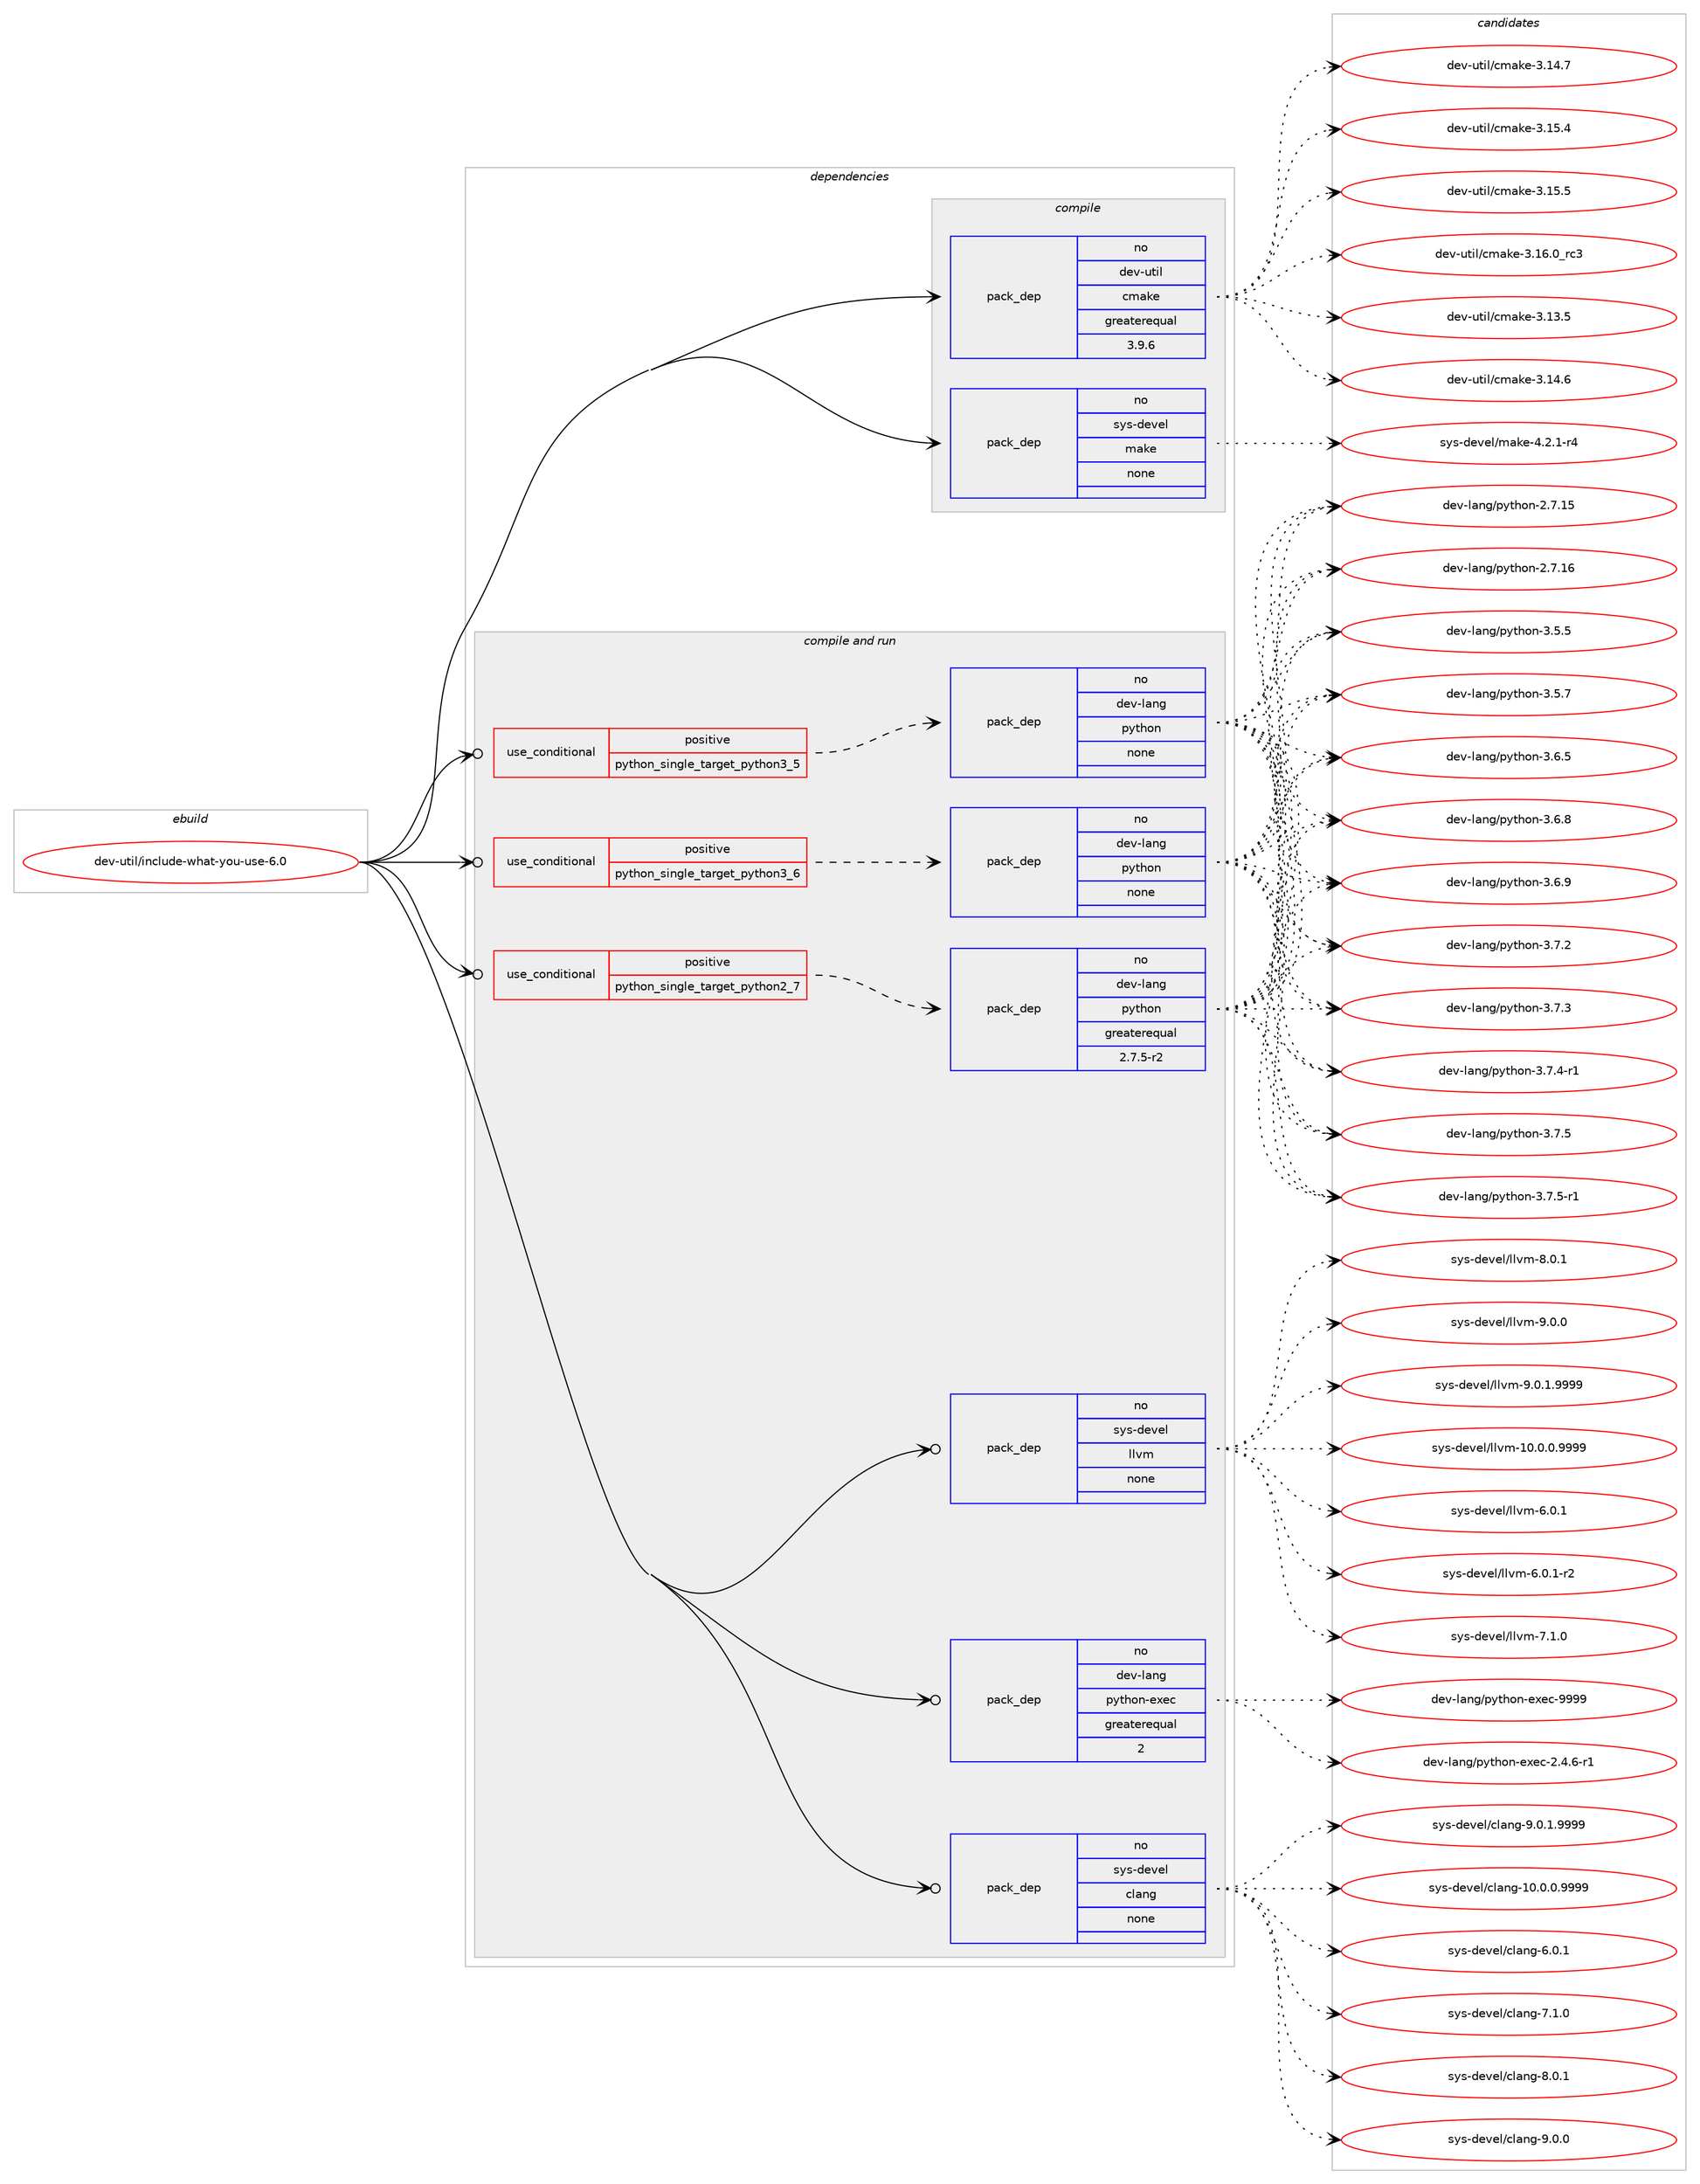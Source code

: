 digraph prolog {

# *************
# Graph options
# *************

newrank=true;
concentrate=true;
compound=true;
graph [rankdir=LR,fontname=Helvetica,fontsize=10,ranksep=1.5];#, ranksep=2.5, nodesep=0.2];
edge  [arrowhead=vee];
node  [fontname=Helvetica,fontsize=10];

# **********
# The ebuild
# **********

subgraph cluster_leftcol {
color=gray;
rank=same;
label=<<i>ebuild</i>>;
id [label="dev-util/include-what-you-use-6.0", color=red, width=4, href="../dev-util/include-what-you-use-6.0.svg"];
}

# ****************
# The dependencies
# ****************

subgraph cluster_midcol {
color=gray;
label=<<i>dependencies</i>>;
subgraph cluster_compile {
fillcolor="#eeeeee";
style=filled;
label=<<i>compile</i>>;
subgraph pack534814 {
dependency729812 [label=<<TABLE BORDER="0" CELLBORDER="1" CELLSPACING="0" CELLPADDING="4" WIDTH="220"><TR><TD ROWSPAN="6" CELLPADDING="30">pack_dep</TD></TR><TR><TD WIDTH="110">no</TD></TR><TR><TD>dev-util</TD></TR><TR><TD>cmake</TD></TR><TR><TD>greaterequal</TD></TR><TR><TD>3.9.6</TD></TR></TABLE>>, shape=none, color=blue];
}
id:e -> dependency729812:w [weight=20,style="solid",arrowhead="vee"];
subgraph pack534815 {
dependency729813 [label=<<TABLE BORDER="0" CELLBORDER="1" CELLSPACING="0" CELLPADDING="4" WIDTH="220"><TR><TD ROWSPAN="6" CELLPADDING="30">pack_dep</TD></TR><TR><TD WIDTH="110">no</TD></TR><TR><TD>sys-devel</TD></TR><TR><TD>make</TD></TR><TR><TD>none</TD></TR><TR><TD></TD></TR></TABLE>>, shape=none, color=blue];
}
id:e -> dependency729813:w [weight=20,style="solid",arrowhead="vee"];
}
subgraph cluster_compileandrun {
fillcolor="#eeeeee";
style=filled;
label=<<i>compile and run</i>>;
subgraph cond182850 {
dependency729814 [label=<<TABLE BORDER="0" CELLBORDER="1" CELLSPACING="0" CELLPADDING="4"><TR><TD ROWSPAN="3" CELLPADDING="10">use_conditional</TD></TR><TR><TD>positive</TD></TR><TR><TD>python_single_target_python2_7</TD></TR></TABLE>>, shape=none, color=red];
subgraph pack534816 {
dependency729815 [label=<<TABLE BORDER="0" CELLBORDER="1" CELLSPACING="0" CELLPADDING="4" WIDTH="220"><TR><TD ROWSPAN="6" CELLPADDING="30">pack_dep</TD></TR><TR><TD WIDTH="110">no</TD></TR><TR><TD>dev-lang</TD></TR><TR><TD>python</TD></TR><TR><TD>greaterequal</TD></TR><TR><TD>2.7.5-r2</TD></TR></TABLE>>, shape=none, color=blue];
}
dependency729814:e -> dependency729815:w [weight=20,style="dashed",arrowhead="vee"];
}
id:e -> dependency729814:w [weight=20,style="solid",arrowhead="odotvee"];
subgraph cond182851 {
dependency729816 [label=<<TABLE BORDER="0" CELLBORDER="1" CELLSPACING="0" CELLPADDING="4"><TR><TD ROWSPAN="3" CELLPADDING="10">use_conditional</TD></TR><TR><TD>positive</TD></TR><TR><TD>python_single_target_python3_5</TD></TR></TABLE>>, shape=none, color=red];
subgraph pack534817 {
dependency729817 [label=<<TABLE BORDER="0" CELLBORDER="1" CELLSPACING="0" CELLPADDING="4" WIDTH="220"><TR><TD ROWSPAN="6" CELLPADDING="30">pack_dep</TD></TR><TR><TD WIDTH="110">no</TD></TR><TR><TD>dev-lang</TD></TR><TR><TD>python</TD></TR><TR><TD>none</TD></TR><TR><TD></TD></TR></TABLE>>, shape=none, color=blue];
}
dependency729816:e -> dependency729817:w [weight=20,style="dashed",arrowhead="vee"];
}
id:e -> dependency729816:w [weight=20,style="solid",arrowhead="odotvee"];
subgraph cond182852 {
dependency729818 [label=<<TABLE BORDER="0" CELLBORDER="1" CELLSPACING="0" CELLPADDING="4"><TR><TD ROWSPAN="3" CELLPADDING="10">use_conditional</TD></TR><TR><TD>positive</TD></TR><TR><TD>python_single_target_python3_6</TD></TR></TABLE>>, shape=none, color=red];
subgraph pack534818 {
dependency729819 [label=<<TABLE BORDER="0" CELLBORDER="1" CELLSPACING="0" CELLPADDING="4" WIDTH="220"><TR><TD ROWSPAN="6" CELLPADDING="30">pack_dep</TD></TR><TR><TD WIDTH="110">no</TD></TR><TR><TD>dev-lang</TD></TR><TR><TD>python</TD></TR><TR><TD>none</TD></TR><TR><TD></TD></TR></TABLE>>, shape=none, color=blue];
}
dependency729818:e -> dependency729819:w [weight=20,style="dashed",arrowhead="vee"];
}
id:e -> dependency729818:w [weight=20,style="solid",arrowhead="odotvee"];
subgraph pack534819 {
dependency729820 [label=<<TABLE BORDER="0" CELLBORDER="1" CELLSPACING="0" CELLPADDING="4" WIDTH="220"><TR><TD ROWSPAN="6" CELLPADDING="30">pack_dep</TD></TR><TR><TD WIDTH="110">no</TD></TR><TR><TD>dev-lang</TD></TR><TR><TD>python-exec</TD></TR><TR><TD>greaterequal</TD></TR><TR><TD>2</TD></TR></TABLE>>, shape=none, color=blue];
}
id:e -> dependency729820:w [weight=20,style="solid",arrowhead="odotvee"];
subgraph pack534820 {
dependency729821 [label=<<TABLE BORDER="0" CELLBORDER="1" CELLSPACING="0" CELLPADDING="4" WIDTH="220"><TR><TD ROWSPAN="6" CELLPADDING="30">pack_dep</TD></TR><TR><TD WIDTH="110">no</TD></TR><TR><TD>sys-devel</TD></TR><TR><TD>clang</TD></TR><TR><TD>none</TD></TR><TR><TD></TD></TR></TABLE>>, shape=none, color=blue];
}
id:e -> dependency729821:w [weight=20,style="solid",arrowhead="odotvee"];
subgraph pack534821 {
dependency729822 [label=<<TABLE BORDER="0" CELLBORDER="1" CELLSPACING="0" CELLPADDING="4" WIDTH="220"><TR><TD ROWSPAN="6" CELLPADDING="30">pack_dep</TD></TR><TR><TD WIDTH="110">no</TD></TR><TR><TD>sys-devel</TD></TR><TR><TD>llvm</TD></TR><TR><TD>none</TD></TR><TR><TD></TD></TR></TABLE>>, shape=none, color=blue];
}
id:e -> dependency729822:w [weight=20,style="solid",arrowhead="odotvee"];
}
subgraph cluster_run {
fillcolor="#eeeeee";
style=filled;
label=<<i>run</i>>;
}
}

# **************
# The candidates
# **************

subgraph cluster_choices {
rank=same;
color=gray;
label=<<i>candidates</i>>;

subgraph choice534814 {
color=black;
nodesep=1;
choice1001011184511711610510847991099710710145514649514653 [label="dev-util/cmake-3.13.5", color=red, width=4,href="../dev-util/cmake-3.13.5.svg"];
choice1001011184511711610510847991099710710145514649524654 [label="dev-util/cmake-3.14.6", color=red, width=4,href="../dev-util/cmake-3.14.6.svg"];
choice1001011184511711610510847991099710710145514649524655 [label="dev-util/cmake-3.14.7", color=red, width=4,href="../dev-util/cmake-3.14.7.svg"];
choice1001011184511711610510847991099710710145514649534652 [label="dev-util/cmake-3.15.4", color=red, width=4,href="../dev-util/cmake-3.15.4.svg"];
choice1001011184511711610510847991099710710145514649534653 [label="dev-util/cmake-3.15.5", color=red, width=4,href="../dev-util/cmake-3.15.5.svg"];
choice1001011184511711610510847991099710710145514649544648951149951 [label="dev-util/cmake-3.16.0_rc3", color=red, width=4,href="../dev-util/cmake-3.16.0_rc3.svg"];
dependency729812:e -> choice1001011184511711610510847991099710710145514649514653:w [style=dotted,weight="100"];
dependency729812:e -> choice1001011184511711610510847991099710710145514649524654:w [style=dotted,weight="100"];
dependency729812:e -> choice1001011184511711610510847991099710710145514649524655:w [style=dotted,weight="100"];
dependency729812:e -> choice1001011184511711610510847991099710710145514649534652:w [style=dotted,weight="100"];
dependency729812:e -> choice1001011184511711610510847991099710710145514649534653:w [style=dotted,weight="100"];
dependency729812:e -> choice1001011184511711610510847991099710710145514649544648951149951:w [style=dotted,weight="100"];
}
subgraph choice534815 {
color=black;
nodesep=1;
choice1151211154510010111810110847109971071014552465046494511452 [label="sys-devel/make-4.2.1-r4", color=red, width=4,href="../sys-devel/make-4.2.1-r4.svg"];
dependency729813:e -> choice1151211154510010111810110847109971071014552465046494511452:w [style=dotted,weight="100"];
}
subgraph choice534816 {
color=black;
nodesep=1;
choice10010111845108971101034711212111610411111045504655464953 [label="dev-lang/python-2.7.15", color=red, width=4,href="../dev-lang/python-2.7.15.svg"];
choice10010111845108971101034711212111610411111045504655464954 [label="dev-lang/python-2.7.16", color=red, width=4,href="../dev-lang/python-2.7.16.svg"];
choice100101118451089711010347112121116104111110455146534653 [label="dev-lang/python-3.5.5", color=red, width=4,href="../dev-lang/python-3.5.5.svg"];
choice100101118451089711010347112121116104111110455146534655 [label="dev-lang/python-3.5.7", color=red, width=4,href="../dev-lang/python-3.5.7.svg"];
choice100101118451089711010347112121116104111110455146544653 [label="dev-lang/python-3.6.5", color=red, width=4,href="../dev-lang/python-3.6.5.svg"];
choice100101118451089711010347112121116104111110455146544656 [label="dev-lang/python-3.6.8", color=red, width=4,href="../dev-lang/python-3.6.8.svg"];
choice100101118451089711010347112121116104111110455146544657 [label="dev-lang/python-3.6.9", color=red, width=4,href="../dev-lang/python-3.6.9.svg"];
choice100101118451089711010347112121116104111110455146554650 [label="dev-lang/python-3.7.2", color=red, width=4,href="../dev-lang/python-3.7.2.svg"];
choice100101118451089711010347112121116104111110455146554651 [label="dev-lang/python-3.7.3", color=red, width=4,href="../dev-lang/python-3.7.3.svg"];
choice1001011184510897110103471121211161041111104551465546524511449 [label="dev-lang/python-3.7.4-r1", color=red, width=4,href="../dev-lang/python-3.7.4-r1.svg"];
choice100101118451089711010347112121116104111110455146554653 [label="dev-lang/python-3.7.5", color=red, width=4,href="../dev-lang/python-3.7.5.svg"];
choice1001011184510897110103471121211161041111104551465546534511449 [label="dev-lang/python-3.7.5-r1", color=red, width=4,href="../dev-lang/python-3.7.5-r1.svg"];
dependency729815:e -> choice10010111845108971101034711212111610411111045504655464953:w [style=dotted,weight="100"];
dependency729815:e -> choice10010111845108971101034711212111610411111045504655464954:w [style=dotted,weight="100"];
dependency729815:e -> choice100101118451089711010347112121116104111110455146534653:w [style=dotted,weight="100"];
dependency729815:e -> choice100101118451089711010347112121116104111110455146534655:w [style=dotted,weight="100"];
dependency729815:e -> choice100101118451089711010347112121116104111110455146544653:w [style=dotted,weight="100"];
dependency729815:e -> choice100101118451089711010347112121116104111110455146544656:w [style=dotted,weight="100"];
dependency729815:e -> choice100101118451089711010347112121116104111110455146544657:w [style=dotted,weight="100"];
dependency729815:e -> choice100101118451089711010347112121116104111110455146554650:w [style=dotted,weight="100"];
dependency729815:e -> choice100101118451089711010347112121116104111110455146554651:w [style=dotted,weight="100"];
dependency729815:e -> choice1001011184510897110103471121211161041111104551465546524511449:w [style=dotted,weight="100"];
dependency729815:e -> choice100101118451089711010347112121116104111110455146554653:w [style=dotted,weight="100"];
dependency729815:e -> choice1001011184510897110103471121211161041111104551465546534511449:w [style=dotted,weight="100"];
}
subgraph choice534817 {
color=black;
nodesep=1;
choice10010111845108971101034711212111610411111045504655464953 [label="dev-lang/python-2.7.15", color=red, width=4,href="../dev-lang/python-2.7.15.svg"];
choice10010111845108971101034711212111610411111045504655464954 [label="dev-lang/python-2.7.16", color=red, width=4,href="../dev-lang/python-2.7.16.svg"];
choice100101118451089711010347112121116104111110455146534653 [label="dev-lang/python-3.5.5", color=red, width=4,href="../dev-lang/python-3.5.5.svg"];
choice100101118451089711010347112121116104111110455146534655 [label="dev-lang/python-3.5.7", color=red, width=4,href="../dev-lang/python-3.5.7.svg"];
choice100101118451089711010347112121116104111110455146544653 [label="dev-lang/python-3.6.5", color=red, width=4,href="../dev-lang/python-3.6.5.svg"];
choice100101118451089711010347112121116104111110455146544656 [label="dev-lang/python-3.6.8", color=red, width=4,href="../dev-lang/python-3.6.8.svg"];
choice100101118451089711010347112121116104111110455146544657 [label="dev-lang/python-3.6.9", color=red, width=4,href="../dev-lang/python-3.6.9.svg"];
choice100101118451089711010347112121116104111110455146554650 [label="dev-lang/python-3.7.2", color=red, width=4,href="../dev-lang/python-3.7.2.svg"];
choice100101118451089711010347112121116104111110455146554651 [label="dev-lang/python-3.7.3", color=red, width=4,href="../dev-lang/python-3.7.3.svg"];
choice1001011184510897110103471121211161041111104551465546524511449 [label="dev-lang/python-3.7.4-r1", color=red, width=4,href="../dev-lang/python-3.7.4-r1.svg"];
choice100101118451089711010347112121116104111110455146554653 [label="dev-lang/python-3.7.5", color=red, width=4,href="../dev-lang/python-3.7.5.svg"];
choice1001011184510897110103471121211161041111104551465546534511449 [label="dev-lang/python-3.7.5-r1", color=red, width=4,href="../dev-lang/python-3.7.5-r1.svg"];
dependency729817:e -> choice10010111845108971101034711212111610411111045504655464953:w [style=dotted,weight="100"];
dependency729817:e -> choice10010111845108971101034711212111610411111045504655464954:w [style=dotted,weight="100"];
dependency729817:e -> choice100101118451089711010347112121116104111110455146534653:w [style=dotted,weight="100"];
dependency729817:e -> choice100101118451089711010347112121116104111110455146534655:w [style=dotted,weight="100"];
dependency729817:e -> choice100101118451089711010347112121116104111110455146544653:w [style=dotted,weight="100"];
dependency729817:e -> choice100101118451089711010347112121116104111110455146544656:w [style=dotted,weight="100"];
dependency729817:e -> choice100101118451089711010347112121116104111110455146544657:w [style=dotted,weight="100"];
dependency729817:e -> choice100101118451089711010347112121116104111110455146554650:w [style=dotted,weight="100"];
dependency729817:e -> choice100101118451089711010347112121116104111110455146554651:w [style=dotted,weight="100"];
dependency729817:e -> choice1001011184510897110103471121211161041111104551465546524511449:w [style=dotted,weight="100"];
dependency729817:e -> choice100101118451089711010347112121116104111110455146554653:w [style=dotted,weight="100"];
dependency729817:e -> choice1001011184510897110103471121211161041111104551465546534511449:w [style=dotted,weight="100"];
}
subgraph choice534818 {
color=black;
nodesep=1;
choice10010111845108971101034711212111610411111045504655464953 [label="dev-lang/python-2.7.15", color=red, width=4,href="../dev-lang/python-2.7.15.svg"];
choice10010111845108971101034711212111610411111045504655464954 [label="dev-lang/python-2.7.16", color=red, width=4,href="../dev-lang/python-2.7.16.svg"];
choice100101118451089711010347112121116104111110455146534653 [label="dev-lang/python-3.5.5", color=red, width=4,href="../dev-lang/python-3.5.5.svg"];
choice100101118451089711010347112121116104111110455146534655 [label="dev-lang/python-3.5.7", color=red, width=4,href="../dev-lang/python-3.5.7.svg"];
choice100101118451089711010347112121116104111110455146544653 [label="dev-lang/python-3.6.5", color=red, width=4,href="../dev-lang/python-3.6.5.svg"];
choice100101118451089711010347112121116104111110455146544656 [label="dev-lang/python-3.6.8", color=red, width=4,href="../dev-lang/python-3.6.8.svg"];
choice100101118451089711010347112121116104111110455146544657 [label="dev-lang/python-3.6.9", color=red, width=4,href="../dev-lang/python-3.6.9.svg"];
choice100101118451089711010347112121116104111110455146554650 [label="dev-lang/python-3.7.2", color=red, width=4,href="../dev-lang/python-3.7.2.svg"];
choice100101118451089711010347112121116104111110455146554651 [label="dev-lang/python-3.7.3", color=red, width=4,href="../dev-lang/python-3.7.3.svg"];
choice1001011184510897110103471121211161041111104551465546524511449 [label="dev-lang/python-3.7.4-r1", color=red, width=4,href="../dev-lang/python-3.7.4-r1.svg"];
choice100101118451089711010347112121116104111110455146554653 [label="dev-lang/python-3.7.5", color=red, width=4,href="../dev-lang/python-3.7.5.svg"];
choice1001011184510897110103471121211161041111104551465546534511449 [label="dev-lang/python-3.7.5-r1", color=red, width=4,href="../dev-lang/python-3.7.5-r1.svg"];
dependency729819:e -> choice10010111845108971101034711212111610411111045504655464953:w [style=dotted,weight="100"];
dependency729819:e -> choice10010111845108971101034711212111610411111045504655464954:w [style=dotted,weight="100"];
dependency729819:e -> choice100101118451089711010347112121116104111110455146534653:w [style=dotted,weight="100"];
dependency729819:e -> choice100101118451089711010347112121116104111110455146534655:w [style=dotted,weight="100"];
dependency729819:e -> choice100101118451089711010347112121116104111110455146544653:w [style=dotted,weight="100"];
dependency729819:e -> choice100101118451089711010347112121116104111110455146544656:w [style=dotted,weight="100"];
dependency729819:e -> choice100101118451089711010347112121116104111110455146544657:w [style=dotted,weight="100"];
dependency729819:e -> choice100101118451089711010347112121116104111110455146554650:w [style=dotted,weight="100"];
dependency729819:e -> choice100101118451089711010347112121116104111110455146554651:w [style=dotted,weight="100"];
dependency729819:e -> choice1001011184510897110103471121211161041111104551465546524511449:w [style=dotted,weight="100"];
dependency729819:e -> choice100101118451089711010347112121116104111110455146554653:w [style=dotted,weight="100"];
dependency729819:e -> choice1001011184510897110103471121211161041111104551465546534511449:w [style=dotted,weight="100"];
}
subgraph choice534819 {
color=black;
nodesep=1;
choice10010111845108971101034711212111610411111045101120101994550465246544511449 [label="dev-lang/python-exec-2.4.6-r1", color=red, width=4,href="../dev-lang/python-exec-2.4.6-r1.svg"];
choice10010111845108971101034711212111610411111045101120101994557575757 [label="dev-lang/python-exec-9999", color=red, width=4,href="../dev-lang/python-exec-9999.svg"];
dependency729820:e -> choice10010111845108971101034711212111610411111045101120101994550465246544511449:w [style=dotted,weight="100"];
dependency729820:e -> choice10010111845108971101034711212111610411111045101120101994557575757:w [style=dotted,weight="100"];
}
subgraph choice534820 {
color=black;
nodesep=1;
choice11512111545100101118101108479910897110103454948464846484657575757 [label="sys-devel/clang-10.0.0.9999", color=red, width=4,href="../sys-devel/clang-10.0.0.9999.svg"];
choice11512111545100101118101108479910897110103455446484649 [label="sys-devel/clang-6.0.1", color=red, width=4,href="../sys-devel/clang-6.0.1.svg"];
choice11512111545100101118101108479910897110103455546494648 [label="sys-devel/clang-7.1.0", color=red, width=4,href="../sys-devel/clang-7.1.0.svg"];
choice11512111545100101118101108479910897110103455646484649 [label="sys-devel/clang-8.0.1", color=red, width=4,href="../sys-devel/clang-8.0.1.svg"];
choice11512111545100101118101108479910897110103455746484648 [label="sys-devel/clang-9.0.0", color=red, width=4,href="../sys-devel/clang-9.0.0.svg"];
choice115121115451001011181011084799108971101034557464846494657575757 [label="sys-devel/clang-9.0.1.9999", color=red, width=4,href="../sys-devel/clang-9.0.1.9999.svg"];
dependency729821:e -> choice11512111545100101118101108479910897110103454948464846484657575757:w [style=dotted,weight="100"];
dependency729821:e -> choice11512111545100101118101108479910897110103455446484649:w [style=dotted,weight="100"];
dependency729821:e -> choice11512111545100101118101108479910897110103455546494648:w [style=dotted,weight="100"];
dependency729821:e -> choice11512111545100101118101108479910897110103455646484649:w [style=dotted,weight="100"];
dependency729821:e -> choice11512111545100101118101108479910897110103455746484648:w [style=dotted,weight="100"];
dependency729821:e -> choice115121115451001011181011084799108971101034557464846494657575757:w [style=dotted,weight="100"];
}
subgraph choice534821 {
color=black;
nodesep=1;
choice1151211154510010111810110847108108118109454948464846484657575757 [label="sys-devel/llvm-10.0.0.9999", color=red, width=4,href="../sys-devel/llvm-10.0.0.9999.svg"];
choice1151211154510010111810110847108108118109455446484649 [label="sys-devel/llvm-6.0.1", color=red, width=4,href="../sys-devel/llvm-6.0.1.svg"];
choice11512111545100101118101108471081081181094554464846494511450 [label="sys-devel/llvm-6.0.1-r2", color=red, width=4,href="../sys-devel/llvm-6.0.1-r2.svg"];
choice1151211154510010111810110847108108118109455546494648 [label="sys-devel/llvm-7.1.0", color=red, width=4,href="../sys-devel/llvm-7.1.0.svg"];
choice1151211154510010111810110847108108118109455646484649 [label="sys-devel/llvm-8.0.1", color=red, width=4,href="../sys-devel/llvm-8.0.1.svg"];
choice1151211154510010111810110847108108118109455746484648 [label="sys-devel/llvm-9.0.0", color=red, width=4,href="../sys-devel/llvm-9.0.0.svg"];
choice11512111545100101118101108471081081181094557464846494657575757 [label="sys-devel/llvm-9.0.1.9999", color=red, width=4,href="../sys-devel/llvm-9.0.1.9999.svg"];
dependency729822:e -> choice1151211154510010111810110847108108118109454948464846484657575757:w [style=dotted,weight="100"];
dependency729822:e -> choice1151211154510010111810110847108108118109455446484649:w [style=dotted,weight="100"];
dependency729822:e -> choice11512111545100101118101108471081081181094554464846494511450:w [style=dotted,weight="100"];
dependency729822:e -> choice1151211154510010111810110847108108118109455546494648:w [style=dotted,weight="100"];
dependency729822:e -> choice1151211154510010111810110847108108118109455646484649:w [style=dotted,weight="100"];
dependency729822:e -> choice1151211154510010111810110847108108118109455746484648:w [style=dotted,weight="100"];
dependency729822:e -> choice11512111545100101118101108471081081181094557464846494657575757:w [style=dotted,weight="100"];
}
}

}
